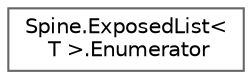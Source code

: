 digraph "类继承关系图"
{
 // LATEX_PDF_SIZE
  bgcolor="transparent";
  edge [fontname=Helvetica,fontsize=10,labelfontname=Helvetica,labelfontsize=10];
  node [fontname=Helvetica,fontsize=10,shape=box,height=0.2,width=0.4];
  rankdir="LR";
  Node0 [id="Node000000",label="Spine.ExposedList\<\l T \>.Enumerator",height=0.2,width=0.4,color="grey40", fillcolor="white", style="filled",URL="$struct_spine_1_1_exposed_list-1-g_1_1_enumerator.html",tooltip=" "];
}

